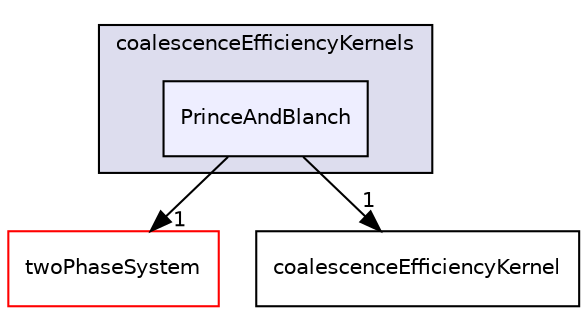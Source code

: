 digraph "PrinceAndBlanch" {
  bgcolor=transparent;
  compound=true
  node [ fontsize="10", fontname="Helvetica"];
  edge [ labelfontsize="10", labelfontname="Helvetica"];
  subgraph clusterdir_f8cea5ddaf85017118957b9ebd36b43c {
    graph [ bgcolor="#ddddee", pencolor="black", label="coalescenceEfficiencyKernels" fontname="Helvetica", fontsize="10", URL="dir_f8cea5ddaf85017118957b9ebd36b43c.html"]
  dir_7379af5461510646c41055338721d69c [shape=box, label="PrinceAndBlanch", style="filled", fillcolor="#eeeeff", pencolor="black", URL="dir_7379af5461510646c41055338721d69c.html"];
  }
  dir_c8dd8d838525102dfd397a50c2714810 [shape=box label="twoPhaseSystem" color="red" URL="dir_c8dd8d838525102dfd397a50c2714810.html"];
  dir_64201f64a97ea2db4703a1fa734f7314 [shape=box label="coalescenceEfficiencyKernel" URL="dir_64201f64a97ea2db4703a1fa734f7314.html"];
  dir_7379af5461510646c41055338721d69c->dir_c8dd8d838525102dfd397a50c2714810 [headlabel="1", labeldistance=1.5 headhref="dir_000318_000054.html"];
  dir_7379af5461510646c41055338721d69c->dir_64201f64a97ea2db4703a1fa734f7314 [headlabel="1", labeldistance=1.5 headhref="dir_000318_000076.html"];
}
